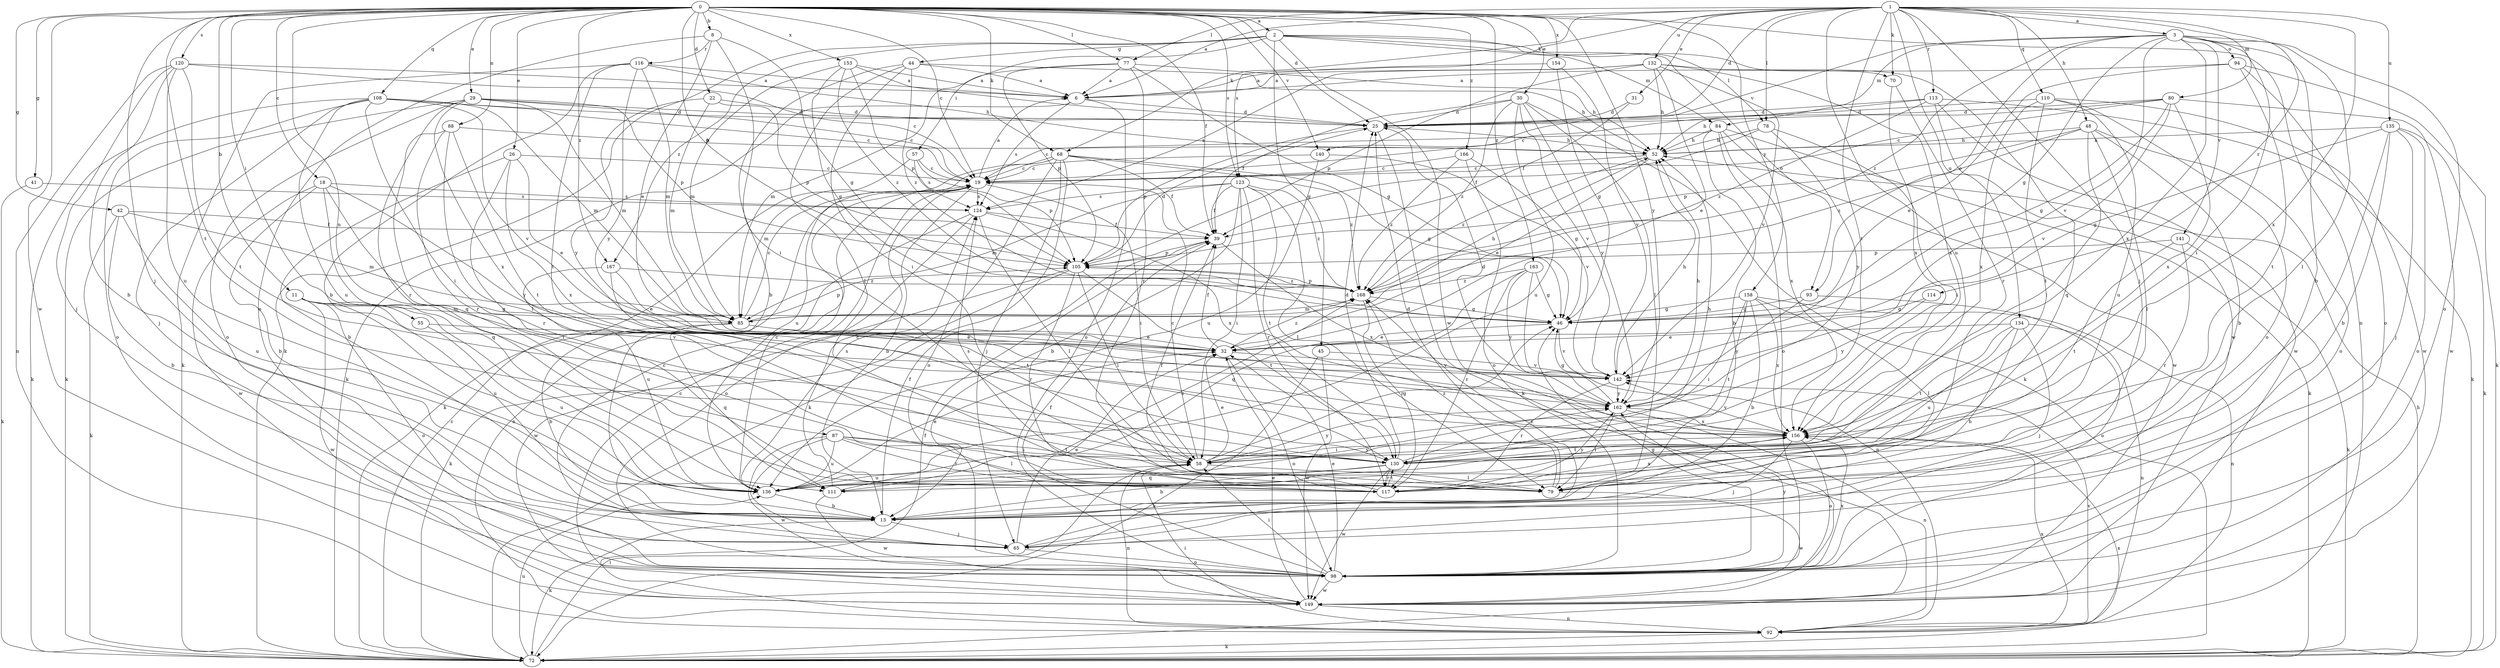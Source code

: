 strict digraph  {
0;
1;
2;
3;
6;
8;
11;
13;
18;
19;
22;
25;
26;
29;
30;
31;
32;
39;
41;
42;
44;
45;
46;
48;
52;
55;
57;
58;
65;
68;
70;
72;
77;
78;
79;
80;
84;
85;
87;
88;
92;
93;
94;
98;
105;
108;
110;
111;
113;
114;
116;
117;
120;
123;
124;
130;
132;
134;
135;
136;
140;
141;
142;
149;
153;
154;
156;
158;
162;
163;
166;
167;
168;
0 -> 2  [label=a];
0 -> 8  [label=b];
0 -> 11  [label=b];
0 -> 18  [label=c];
0 -> 19  [label=c];
0 -> 22  [label=d];
0 -> 25  [label=d];
0 -> 26  [label=e];
0 -> 29  [label=e];
0 -> 30  [label=e];
0 -> 39  [label=f];
0 -> 41  [label=g];
0 -> 42  [label=g];
0 -> 55  [label=i];
0 -> 65  [label=j];
0 -> 68  [label=k];
0 -> 77  [label=l];
0 -> 87  [label=n];
0 -> 88  [label=n];
0 -> 92  [label=n];
0 -> 105  [label=p];
0 -> 108  [label=q];
0 -> 120  [label=s];
0 -> 123  [label=s];
0 -> 130  [label=t];
0 -> 140  [label=v];
0 -> 149  [label=w];
0 -> 153  [label=x];
0 -> 154  [label=x];
0 -> 158  [label=y];
0 -> 162  [label=y];
0 -> 163  [label=z];
0 -> 166  [label=z];
0 -> 167  [label=z];
1 -> 3  [label=a];
1 -> 6  [label=a];
1 -> 25  [label=d];
1 -> 31  [label=e];
1 -> 48  [label=h];
1 -> 65  [label=j];
1 -> 68  [label=k];
1 -> 70  [label=k];
1 -> 77  [label=l];
1 -> 78  [label=l];
1 -> 80  [label=m];
1 -> 110  [label=q];
1 -> 113  [label=r];
1 -> 114  [label=r];
1 -> 123  [label=s];
1 -> 130  [label=t];
1 -> 132  [label=u];
1 -> 134  [label=u];
1 -> 135  [label=u];
1 -> 136  [label=u];
1 -> 156  [label=x];
2 -> 44  [label=g];
2 -> 45  [label=g];
2 -> 57  [label=i];
2 -> 70  [label=k];
2 -> 72  [label=k];
2 -> 78  [label=l];
2 -> 84  [label=m];
2 -> 93  [label=o];
2 -> 149  [label=w];
2 -> 167  [label=z];
3 -> 13  [label=b];
3 -> 46  [label=g];
3 -> 58  [label=i];
3 -> 79  [label=l];
3 -> 84  [label=m];
3 -> 93  [label=o];
3 -> 94  [label=o];
3 -> 98  [label=o];
3 -> 140  [label=v];
3 -> 141  [label=v];
3 -> 142  [label=v];
3 -> 156  [label=x];
3 -> 168  [label=z];
6 -> 25  [label=d];
6 -> 72  [label=k];
6 -> 98  [label=o];
6 -> 124  [label=s];
8 -> 32  [label=e];
8 -> 46  [label=g];
8 -> 58  [label=i];
8 -> 98  [label=o];
8 -> 116  [label=r];
11 -> 46  [label=g];
11 -> 85  [label=m];
11 -> 98  [label=o];
11 -> 136  [label=u];
11 -> 142  [label=v];
11 -> 149  [label=w];
13 -> 39  [label=f];
13 -> 65  [label=j];
13 -> 72  [label=k];
18 -> 13  [label=b];
18 -> 79  [label=l];
18 -> 111  [label=q];
18 -> 124  [label=s];
18 -> 149  [label=w];
18 -> 162  [label=y];
19 -> 6  [label=a];
19 -> 13  [label=b];
19 -> 58  [label=i];
19 -> 124  [label=s];
22 -> 25  [label=d];
22 -> 85  [label=m];
22 -> 105  [label=p];
22 -> 162  [label=y];
25 -> 52  [label=h];
25 -> 72  [label=k];
25 -> 105  [label=p];
26 -> 13  [label=b];
26 -> 19  [label=c];
26 -> 32  [label=e];
26 -> 117  [label=r];
26 -> 156  [label=x];
29 -> 19  [label=c];
29 -> 25  [label=d];
29 -> 72  [label=k];
29 -> 85  [label=m];
29 -> 98  [label=o];
29 -> 105  [label=p];
29 -> 117  [label=r];
29 -> 156  [label=x];
30 -> 25  [label=d];
30 -> 39  [label=f];
30 -> 72  [label=k];
30 -> 79  [label=l];
30 -> 136  [label=u];
30 -> 142  [label=v];
30 -> 162  [label=y];
30 -> 168  [label=z];
31 -> 25  [label=d];
31 -> 39  [label=f];
32 -> 39  [label=f];
32 -> 98  [label=o];
32 -> 142  [label=v];
32 -> 168  [label=z];
39 -> 105  [label=p];
39 -> 156  [label=x];
41 -> 72  [label=k];
41 -> 124  [label=s];
42 -> 13  [label=b];
42 -> 39  [label=f];
42 -> 72  [label=k];
42 -> 85  [label=m];
42 -> 136  [label=u];
44 -> 6  [label=a];
44 -> 13  [label=b];
44 -> 52  [label=h];
44 -> 58  [label=i];
44 -> 79  [label=l];
44 -> 168  [label=z];
45 -> 72  [label=k];
45 -> 142  [label=v];
45 -> 149  [label=w];
46 -> 32  [label=e];
46 -> 142  [label=v];
48 -> 13  [label=b];
48 -> 52  [label=h];
48 -> 58  [label=i];
48 -> 79  [label=l];
48 -> 98  [label=o];
48 -> 105  [label=p];
48 -> 168  [label=z];
52 -> 19  [label=c];
52 -> 32  [label=e];
52 -> 168  [label=z];
55 -> 32  [label=e];
55 -> 136  [label=u];
57 -> 19  [label=c];
57 -> 72  [label=k];
57 -> 105  [label=p];
57 -> 124  [label=s];
58 -> 19  [label=c];
58 -> 32  [label=e];
58 -> 46  [label=g];
58 -> 79  [label=l];
58 -> 92  [label=n];
58 -> 136  [label=u];
58 -> 162  [label=y];
65 -> 19  [label=c];
65 -> 32  [label=e];
65 -> 98  [label=o];
65 -> 168  [label=z];
68 -> 19  [label=c];
68 -> 39  [label=f];
68 -> 46  [label=g];
68 -> 65  [label=j];
68 -> 72  [label=k];
68 -> 85  [label=m];
68 -> 98  [label=o];
68 -> 136  [label=u];
68 -> 168  [label=z];
70 -> 117  [label=r];
70 -> 156  [label=x];
72 -> 19  [label=c];
72 -> 52  [label=h];
72 -> 58  [label=i];
72 -> 136  [label=u];
72 -> 156  [label=x];
77 -> 6  [label=a];
77 -> 46  [label=g];
77 -> 52  [label=h];
77 -> 85  [label=m];
77 -> 105  [label=p];
77 -> 117  [label=r];
78 -> 39  [label=f];
78 -> 52  [label=h];
78 -> 58  [label=i];
78 -> 162  [label=y];
79 -> 25  [label=d];
79 -> 124  [label=s];
79 -> 149  [label=w];
79 -> 168  [label=z];
80 -> 19  [label=c];
80 -> 25  [label=d];
80 -> 46  [label=g];
80 -> 52  [label=h];
80 -> 142  [label=v];
80 -> 149  [label=w];
80 -> 156  [label=x];
84 -> 13  [label=b];
84 -> 19  [label=c];
84 -> 52  [label=h];
84 -> 72  [label=k];
84 -> 98  [label=o];
84 -> 149  [label=w];
84 -> 156  [label=x];
85 -> 13  [label=b];
85 -> 19  [label=c];
85 -> 32  [label=e];
85 -> 52  [label=h];
85 -> 105  [label=p];
85 -> 111  [label=q];
87 -> 58  [label=i];
87 -> 65  [label=j];
87 -> 79  [label=l];
87 -> 117  [label=r];
87 -> 130  [label=t];
87 -> 136  [label=u];
87 -> 149  [label=w];
88 -> 52  [label=h];
88 -> 79  [label=l];
88 -> 111  [label=q];
88 -> 117  [label=r];
88 -> 130  [label=t];
92 -> 39  [label=f];
92 -> 58  [label=i];
92 -> 72  [label=k];
92 -> 142  [label=v];
92 -> 156  [label=x];
93 -> 46  [label=g];
93 -> 98  [label=o];
93 -> 162  [label=y];
94 -> 6  [label=a];
94 -> 32  [label=e];
94 -> 72  [label=k];
94 -> 98  [label=o];
94 -> 130  [label=t];
98 -> 32  [label=e];
98 -> 39  [label=f];
98 -> 46  [label=g];
98 -> 58  [label=i];
98 -> 149  [label=w];
98 -> 156  [label=x];
98 -> 162  [label=y];
105 -> 25  [label=d];
105 -> 58  [label=i];
105 -> 72  [label=k];
105 -> 117  [label=r];
105 -> 130  [label=t];
105 -> 149  [label=w];
105 -> 168  [label=z];
108 -> 19  [label=c];
108 -> 25  [label=d];
108 -> 58  [label=i];
108 -> 65  [label=j];
108 -> 72  [label=k];
108 -> 85  [label=m];
108 -> 98  [label=o];
108 -> 136  [label=u];
108 -> 142  [label=v];
110 -> 25  [label=d];
110 -> 98  [label=o];
110 -> 130  [label=t];
110 -> 136  [label=u];
110 -> 149  [label=w];
110 -> 156  [label=x];
111 -> 19  [label=c];
111 -> 149  [label=w];
111 -> 168  [label=z];
113 -> 19  [label=c];
113 -> 25  [label=d];
113 -> 72  [label=k];
113 -> 111  [label=q];
113 -> 149  [label=w];
113 -> 168  [label=z];
114 -> 46  [label=g];
114 -> 162  [label=y];
116 -> 6  [label=a];
116 -> 13  [label=b];
116 -> 52  [label=h];
116 -> 72  [label=k];
116 -> 85  [label=m];
116 -> 130  [label=t];
116 -> 162  [label=y];
117 -> 39  [label=f];
117 -> 130  [label=t];
117 -> 156  [label=x];
117 -> 162  [label=y];
120 -> 6  [label=a];
120 -> 13  [label=b];
120 -> 19  [label=c];
120 -> 65  [label=j];
120 -> 92  [label=n];
120 -> 130  [label=t];
120 -> 136  [label=u];
123 -> 13  [label=b];
123 -> 39  [label=f];
123 -> 58  [label=i];
123 -> 79  [label=l];
123 -> 85  [label=m];
123 -> 117  [label=r];
123 -> 124  [label=s];
123 -> 130  [label=t];
123 -> 168  [label=z];
124 -> 39  [label=f];
124 -> 79  [label=l];
124 -> 92  [label=n];
124 -> 98  [label=o];
124 -> 156  [label=x];
130 -> 13  [label=b];
130 -> 25  [label=d];
130 -> 52  [label=h];
130 -> 111  [label=q];
130 -> 117  [label=r];
130 -> 149  [label=w];
132 -> 6  [label=a];
132 -> 32  [label=e];
132 -> 52  [label=h];
132 -> 105  [label=p];
132 -> 124  [label=s];
132 -> 142  [label=v];
132 -> 149  [label=w];
132 -> 156  [label=x];
134 -> 13  [label=b];
134 -> 32  [label=e];
134 -> 65  [label=j];
134 -> 92  [label=n];
134 -> 130  [label=t];
134 -> 136  [label=u];
135 -> 13  [label=b];
135 -> 46  [label=g];
135 -> 52  [label=h];
135 -> 65  [label=j];
135 -> 72  [label=k];
135 -> 79  [label=l];
135 -> 98  [label=o];
136 -> 13  [label=b];
136 -> 19  [label=c];
136 -> 32  [label=e];
136 -> 124  [label=s];
136 -> 162  [label=y];
140 -> 19  [label=c];
140 -> 136  [label=u];
140 -> 142  [label=v];
141 -> 72  [label=k];
141 -> 105  [label=p];
141 -> 117  [label=r];
141 -> 130  [label=t];
142 -> 52  [label=h];
142 -> 117  [label=r];
142 -> 162  [label=y];
149 -> 19  [label=c];
149 -> 32  [label=e];
149 -> 92  [label=n];
153 -> 6  [label=a];
153 -> 25  [label=d];
153 -> 46  [label=g];
153 -> 85  [label=m];
153 -> 105  [label=p];
153 -> 168  [label=z];
154 -> 6  [label=a];
154 -> 46  [label=g];
154 -> 142  [label=v];
156 -> 58  [label=i];
156 -> 65  [label=j];
156 -> 98  [label=o];
156 -> 130  [label=t];
156 -> 142  [label=v];
158 -> 13  [label=b];
158 -> 46  [label=g];
158 -> 58  [label=i];
158 -> 79  [label=l];
158 -> 92  [label=n];
158 -> 130  [label=t];
158 -> 156  [label=x];
162 -> 25  [label=d];
162 -> 46  [label=g];
162 -> 52  [label=h];
162 -> 79  [label=l];
162 -> 92  [label=n];
162 -> 156  [label=x];
163 -> 46  [label=g];
163 -> 92  [label=n];
163 -> 111  [label=q];
163 -> 117  [label=r];
163 -> 162  [label=y];
163 -> 168  [label=z];
166 -> 19  [label=c];
166 -> 46  [label=g];
166 -> 98  [label=o];
166 -> 168  [label=z];
167 -> 32  [label=e];
167 -> 130  [label=t];
167 -> 136  [label=u];
167 -> 168  [label=z];
168 -> 46  [label=g];
168 -> 85  [label=m];
168 -> 105  [label=p];
168 -> 117  [label=r];
}
